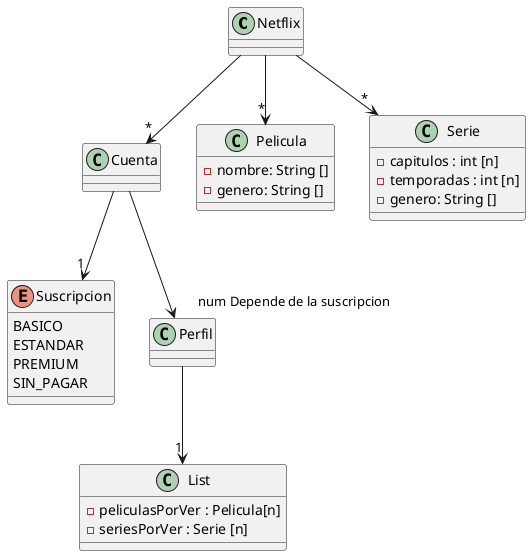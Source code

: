 @startuml
'https://plantuml.com/class-diagram

Netflix --> "*" Cuenta
Netflix --> "*"Pelicula
Netflix --> "*"Serie
Cuenta --> "1" Suscripcion
Cuenta --> "num Depende de la suscripcion"Perfil
Perfil --> "1" List

class Netflix {
}
enum Suscripcion{
    BASICO
    ESTANDAR
    PREMIUM
    SIN_PAGAR
}
class Pelicula  {
    - nombre: String []
    - genero: String []
}
class Serie {
    - capitulos : int [n]
    - temporadas : int [n]
    - genero: String []
}
class List {
    - peliculasPorVer : Pelicula[n]
    - seriesPorVer : Serie [n]

}

@enduml